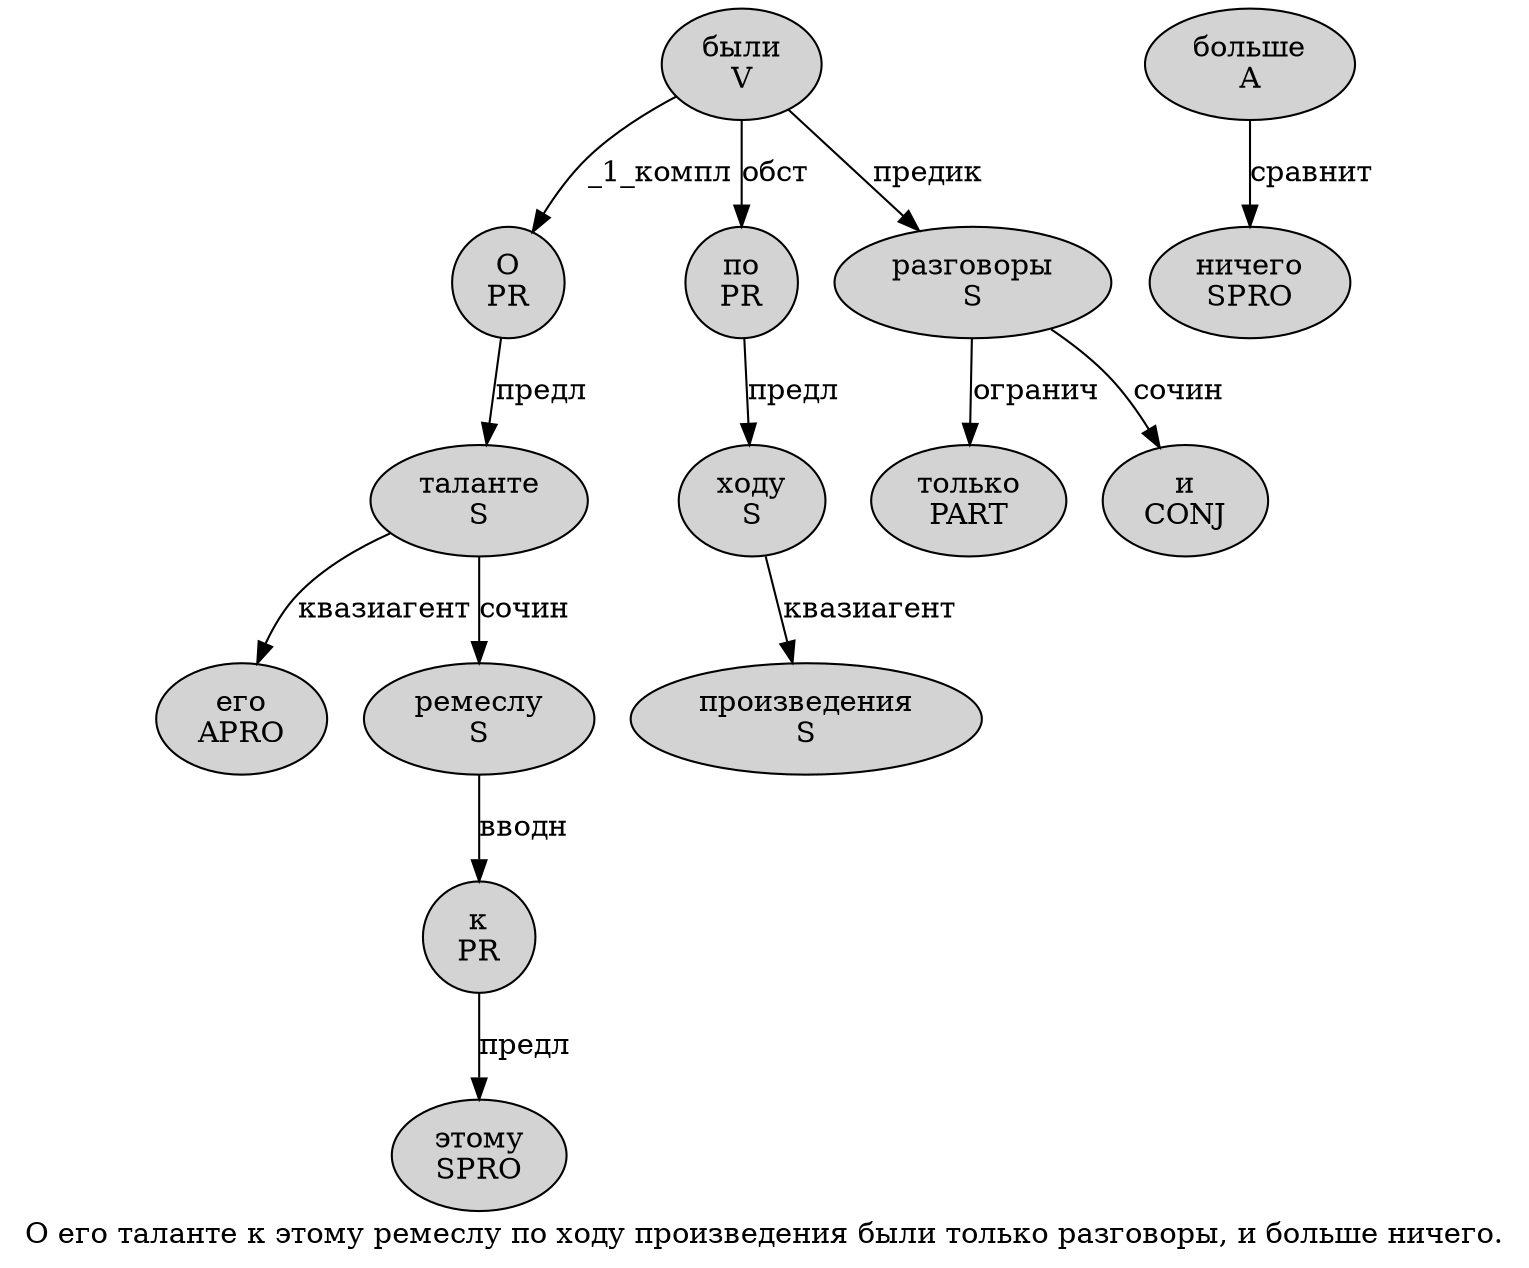 digraph SENTENCE_2538 {
	graph [label="О его таланте к этому ремеслу по ходу произведения были только разговоры, и больше ничего."]
	node [style=filled]
		0 [label="О
PR" color="" fillcolor=lightgray penwidth=1 shape=ellipse]
		1 [label="его
APRO" color="" fillcolor=lightgray penwidth=1 shape=ellipse]
		2 [label="таланте
S" color="" fillcolor=lightgray penwidth=1 shape=ellipse]
		3 [label="к
PR" color="" fillcolor=lightgray penwidth=1 shape=ellipse]
		4 [label="этому
SPRO" color="" fillcolor=lightgray penwidth=1 shape=ellipse]
		5 [label="ремеслу
S" color="" fillcolor=lightgray penwidth=1 shape=ellipse]
		6 [label="по
PR" color="" fillcolor=lightgray penwidth=1 shape=ellipse]
		7 [label="ходу
S" color="" fillcolor=lightgray penwidth=1 shape=ellipse]
		8 [label="произведения
S" color="" fillcolor=lightgray penwidth=1 shape=ellipse]
		9 [label="были
V" color="" fillcolor=lightgray penwidth=1 shape=ellipse]
		10 [label="только
PART" color="" fillcolor=lightgray penwidth=1 shape=ellipse]
		11 [label="разговоры
S" color="" fillcolor=lightgray penwidth=1 shape=ellipse]
		13 [label="и
CONJ" color="" fillcolor=lightgray penwidth=1 shape=ellipse]
		14 [label="больше
A" color="" fillcolor=lightgray penwidth=1 shape=ellipse]
		15 [label="ничего
SPRO" color="" fillcolor=lightgray penwidth=1 shape=ellipse]
			11 -> 10 [label="огранич"]
			11 -> 13 [label="сочин"]
			3 -> 4 [label="предл"]
			0 -> 2 [label="предл"]
			9 -> 0 [label="_1_компл"]
			9 -> 6 [label="обст"]
			9 -> 11 [label="предик"]
			6 -> 7 [label="предл"]
			5 -> 3 [label="вводн"]
			14 -> 15 [label="сравнит"]
			2 -> 1 [label="квазиагент"]
			2 -> 5 [label="сочин"]
			7 -> 8 [label="квазиагент"]
}